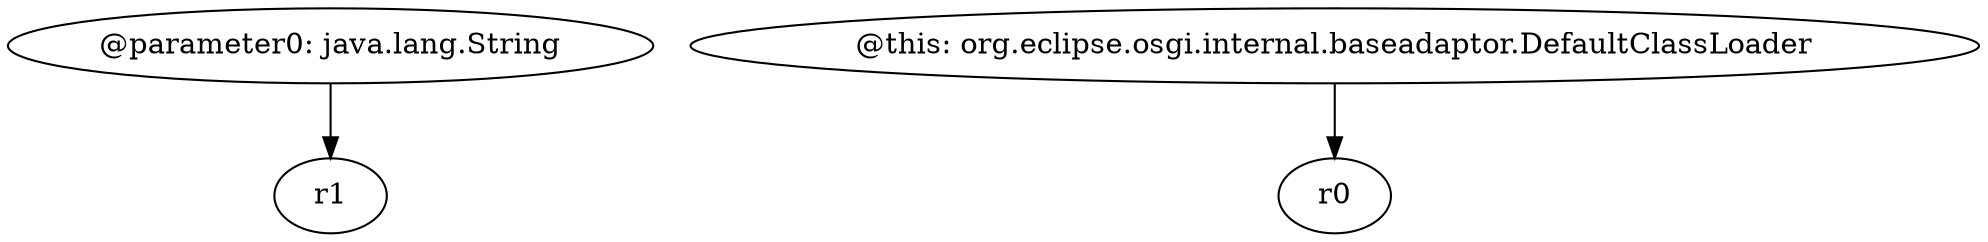 digraph g {
0[label="@parameter0: java.lang.String"]
1[label="r1"]
0->1[label=""]
2[label="@this: org.eclipse.osgi.internal.baseadaptor.DefaultClassLoader"]
3[label="r0"]
2->3[label=""]
}